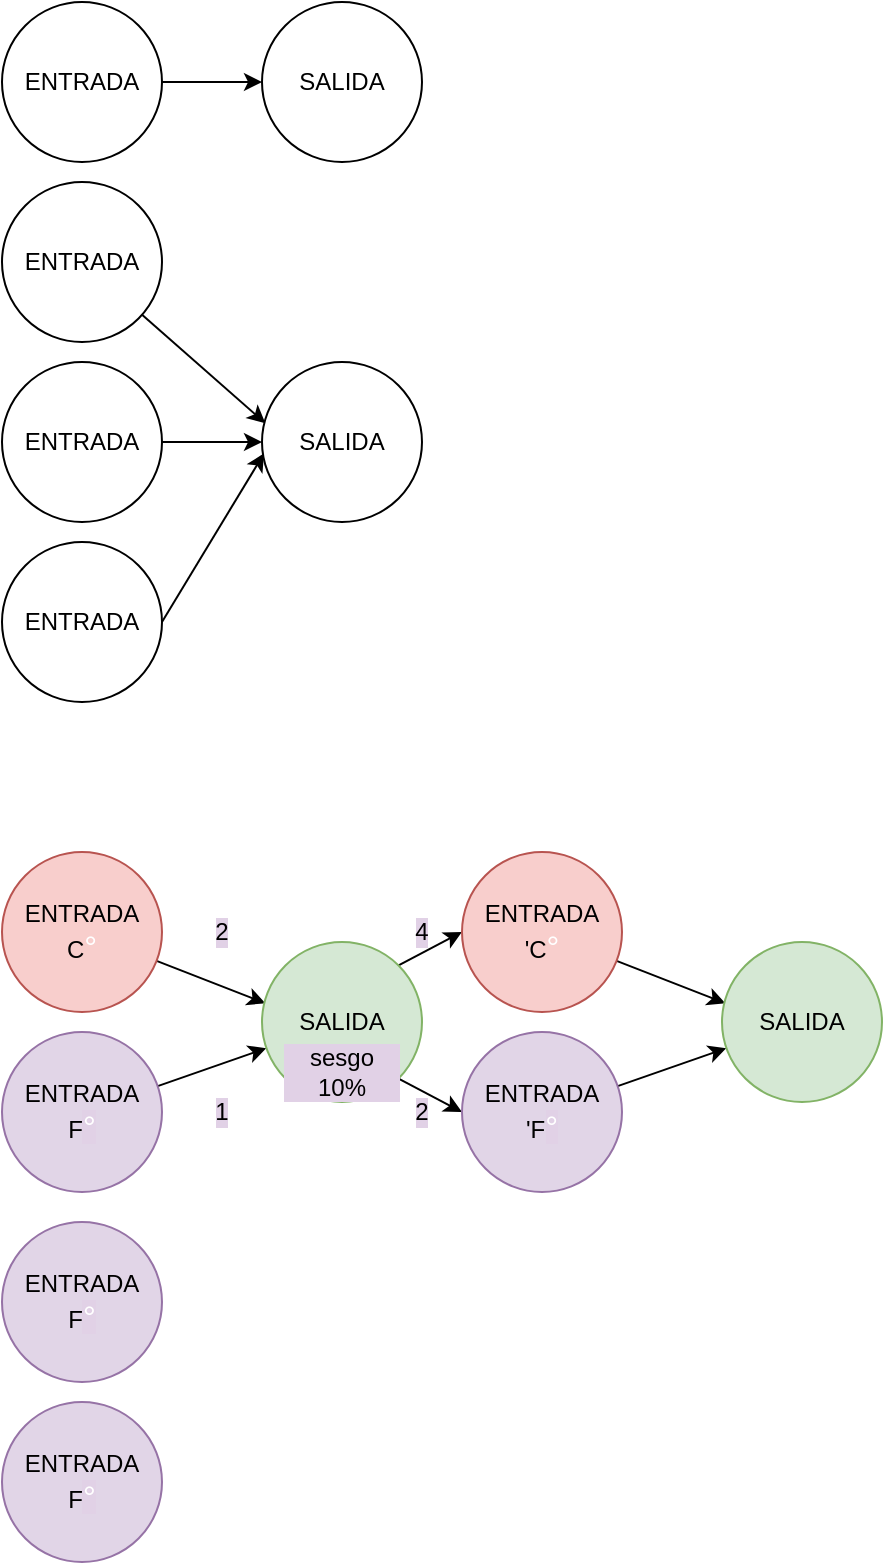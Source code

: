 <mxfile>
    <diagram id="DcruUSKQhvfuLlfIgczO" name="Page-1">
        <mxGraphModel dx="489" dy="275" grid="1" gridSize="10" guides="1" tooltips="1" connect="1" arrows="1" fold="1" page="1" pageScale="1" pageWidth="1200" pageHeight="1600" math="0" shadow="0">
            <root>
                <mxCell id="0"/>
                <mxCell id="1" parent="0"/>
                <mxCell id="9" style="edgeStyle=none;html=1;entryX=0.021;entryY=0.383;entryDx=0;entryDy=0;entryPerimeter=0;" parent="1" source="2" target="7" edge="1">
                    <mxGeometry relative="1" as="geometry"/>
                </mxCell>
                <mxCell id="2" value="ENTRADA" style="ellipse;whiteSpace=wrap;html=1;aspect=fixed;" parent="1" vertex="1">
                    <mxGeometry x="360" y="200" width="80" height="80" as="geometry"/>
                </mxCell>
                <mxCell id="10" style="edgeStyle=none;html=1;exitX=1;exitY=0.5;exitDx=0;exitDy=0;entryX=0.013;entryY=0.571;entryDx=0;entryDy=0;entryPerimeter=0;" parent="1" source="5" target="7" edge="1">
                    <mxGeometry relative="1" as="geometry"/>
                </mxCell>
                <mxCell id="5" value="ENTRADA" style="ellipse;whiteSpace=wrap;html=1;aspect=fixed;" parent="1" vertex="1">
                    <mxGeometry x="360" y="380" width="80" height="80" as="geometry"/>
                </mxCell>
                <mxCell id="8" value="" style="edgeStyle=none;html=1;" parent="1" source="6" target="7" edge="1">
                    <mxGeometry relative="1" as="geometry"/>
                </mxCell>
                <mxCell id="6" value="ENTRADA" style="ellipse;whiteSpace=wrap;html=1;aspect=fixed;" parent="1" vertex="1">
                    <mxGeometry x="360" y="290" width="80" height="80" as="geometry"/>
                </mxCell>
                <mxCell id="7" value="SALIDA" style="ellipse;whiteSpace=wrap;html=1;aspect=fixed;" parent="1" vertex="1">
                    <mxGeometry x="490" y="290" width="80" height="80" as="geometry"/>
                </mxCell>
                <mxCell id="13" value="" style="edgeStyle=none;html=1;" parent="1" source="11" target="12" edge="1">
                    <mxGeometry relative="1" as="geometry"/>
                </mxCell>
                <mxCell id="11" value="ENTRADA" style="ellipse;whiteSpace=wrap;html=1;aspect=fixed;" parent="1" vertex="1">
                    <mxGeometry x="360" y="110" width="80" height="80" as="geometry"/>
                </mxCell>
                <mxCell id="12" value="SALIDA" style="ellipse;whiteSpace=wrap;html=1;aspect=fixed;" parent="1" vertex="1">
                    <mxGeometry x="490" y="110" width="80" height="80" as="geometry"/>
                </mxCell>
                <mxCell id="14" style="edgeStyle=none;html=1;entryX=0.021;entryY=0.383;entryDx=0;entryDy=0;entryPerimeter=0;" edge="1" parent="1" source="15" target="20">
                    <mxGeometry relative="1" as="geometry"/>
                </mxCell>
                <mxCell id="15" value="&lt;span style=&quot;background-color: rgb(248, 206, 204);&quot;&gt;ENTRADA&lt;br&gt;C&lt;span style=&quot;color: rgb(255, 255, 255); font-family: &amp;quot;Google Sans&amp;quot;, Arial, sans-serif; font-size: 16px; text-align: start;&quot;&gt;°&lt;/span&gt;&lt;/span&gt;" style="ellipse;whiteSpace=wrap;html=1;aspect=fixed;fillColor=#f8cecc;strokeColor=#b85450;" vertex="1" parent="1">
                    <mxGeometry x="360" y="535" width="80" height="80" as="geometry"/>
                </mxCell>
                <mxCell id="18" value="" style="edgeStyle=none;html=1;" edge="1" parent="1" source="19" target="20">
                    <mxGeometry relative="1" as="geometry"/>
                </mxCell>
                <mxCell id="19" value="ENTRADA&lt;br&gt;F&lt;span style=&quot;color: rgb(255, 255, 255); font-family: &amp;quot;Google Sans&amp;quot;, Arial, sans-serif; font-size: 16px; text-align: start; background-color: rgb(225, 209, 230);&quot;&gt;°&lt;/span&gt;" style="ellipse;whiteSpace=wrap;html=1;aspect=fixed;fillColor=#e1d5e7;strokeColor=#9673a6;" vertex="1" parent="1">
                    <mxGeometry x="360" y="625" width="80" height="80" as="geometry"/>
                </mxCell>
                <mxCell id="26" style="edgeStyle=none;html=1;exitX=1;exitY=0;exitDx=0;exitDy=0;entryX=0;entryY=0.5;entryDx=0;entryDy=0;" edge="1" parent="1" source="20" target="22">
                    <mxGeometry relative="1" as="geometry"/>
                </mxCell>
                <mxCell id="27" style="edgeStyle=none;html=1;exitX=1;exitY=1;exitDx=0;exitDy=0;entryX=0;entryY=0.5;entryDx=0;entryDy=0;" edge="1" parent="1" source="20" target="24">
                    <mxGeometry relative="1" as="geometry"/>
                </mxCell>
                <mxCell id="20" value="SALIDA" style="ellipse;whiteSpace=wrap;html=1;aspect=fixed;fillColor=#d5e8d4;strokeColor=#82b366;" vertex="1" parent="1">
                    <mxGeometry x="490" y="580" width="80" height="80" as="geometry"/>
                </mxCell>
                <mxCell id="21" style="edgeStyle=none;html=1;entryX=0.021;entryY=0.383;entryDx=0;entryDy=0;entryPerimeter=0;" edge="1" parent="1" source="22" target="25">
                    <mxGeometry relative="1" as="geometry"/>
                </mxCell>
                <mxCell id="22" value="&lt;span style=&quot;background-color: rgb(248, 206, 204);&quot;&gt;ENTRADA&lt;br&gt;'C&lt;span style=&quot;color: rgb(255, 255, 255); font-family: &amp;quot;Google Sans&amp;quot;, Arial, sans-serif; font-size: 16px; text-align: start;&quot;&gt;°&lt;/span&gt;&lt;/span&gt;" style="ellipse;whiteSpace=wrap;html=1;aspect=fixed;fillColor=#f8cecc;strokeColor=#b85450;" vertex="1" parent="1">
                    <mxGeometry x="590" y="535" width="80" height="80" as="geometry"/>
                </mxCell>
                <mxCell id="23" value="" style="edgeStyle=none;html=1;" edge="1" parent="1" source="24" target="25">
                    <mxGeometry relative="1" as="geometry"/>
                </mxCell>
                <mxCell id="24" value="ENTRADA&lt;br&gt;'F&lt;span style=&quot;color: rgb(255, 255, 255); font-family: &amp;quot;Google Sans&amp;quot;, Arial, sans-serif; font-size: 16px; text-align: start; background-color: rgb(225, 209, 230);&quot;&gt;°&lt;/span&gt;" style="ellipse;whiteSpace=wrap;html=1;aspect=fixed;fillColor=#e1d5e7;strokeColor=#9673a6;" vertex="1" parent="1">
                    <mxGeometry x="590" y="625" width="80" height="80" as="geometry"/>
                </mxCell>
                <mxCell id="25" value="SALIDA" style="ellipse;whiteSpace=wrap;html=1;aspect=fixed;fillColor=#d5e8d4;strokeColor=#82b366;" vertex="1" parent="1">
                    <mxGeometry x="720" y="580" width="80" height="80" as="geometry"/>
                </mxCell>
                <mxCell id="28" value="2" style="text;html=1;strokeColor=none;fillColor=none;align=center;verticalAlign=middle;whiteSpace=wrap;rounded=0;labelBackgroundColor=#e1d1e6;" vertex="1" parent="1">
                    <mxGeometry x="440" y="560" width="60" height="30" as="geometry"/>
                </mxCell>
                <mxCell id="29" value="1" style="text;html=1;strokeColor=none;fillColor=none;align=center;verticalAlign=middle;whiteSpace=wrap;rounded=0;labelBackgroundColor=#e1d1e6;" vertex="1" parent="1">
                    <mxGeometry x="440" y="650" width="60" height="30" as="geometry"/>
                </mxCell>
                <mxCell id="30" value="4" style="text;html=1;strokeColor=none;fillColor=none;align=center;verticalAlign=middle;whiteSpace=wrap;rounded=0;labelBackgroundColor=#e1d1e6;" vertex="1" parent="1">
                    <mxGeometry x="540" y="560" width="60" height="30" as="geometry"/>
                </mxCell>
                <mxCell id="31" value="2" style="text;html=1;strokeColor=none;fillColor=none;align=center;verticalAlign=middle;whiteSpace=wrap;rounded=0;labelBackgroundColor=#e1d1e6;" vertex="1" parent="1">
                    <mxGeometry x="540" y="650" width="60" height="30" as="geometry"/>
                </mxCell>
                <mxCell id="32" value="sesgo 10%" style="text;html=1;strokeColor=none;fillColor=none;align=center;verticalAlign=middle;whiteSpace=wrap;rounded=0;labelBackgroundColor=#e1d1e6;" vertex="1" parent="1">
                    <mxGeometry x="500" y="630" width="60" height="30" as="geometry"/>
                </mxCell>
                <mxCell id="33" value="ENTRADA&lt;br&gt;F&lt;span style=&quot;color: rgb(255, 255, 255); font-family: &amp;quot;Google Sans&amp;quot;, Arial, sans-serif; font-size: 16px; text-align: start; background-color: rgb(225, 209, 230);&quot;&gt;°&lt;/span&gt;" style="ellipse;whiteSpace=wrap;html=1;aspect=fixed;fillColor=#e1d5e7;strokeColor=#9673a6;" vertex="1" parent="1">
                    <mxGeometry x="360" y="720" width="80" height="80" as="geometry"/>
                </mxCell>
                <mxCell id="34" value="ENTRADA&lt;br&gt;F&lt;span style=&quot;color: rgb(255, 255, 255); font-family: &amp;quot;Google Sans&amp;quot;, Arial, sans-serif; font-size: 16px; text-align: start; background-color: rgb(225, 209, 230);&quot;&gt;°&lt;/span&gt;" style="ellipse;whiteSpace=wrap;html=1;aspect=fixed;fillColor=#e1d5e7;strokeColor=#9673a6;" vertex="1" parent="1">
                    <mxGeometry x="360" y="810" width="80" height="80" as="geometry"/>
                </mxCell>
            </root>
        </mxGraphModel>
    </diagram>
</mxfile>